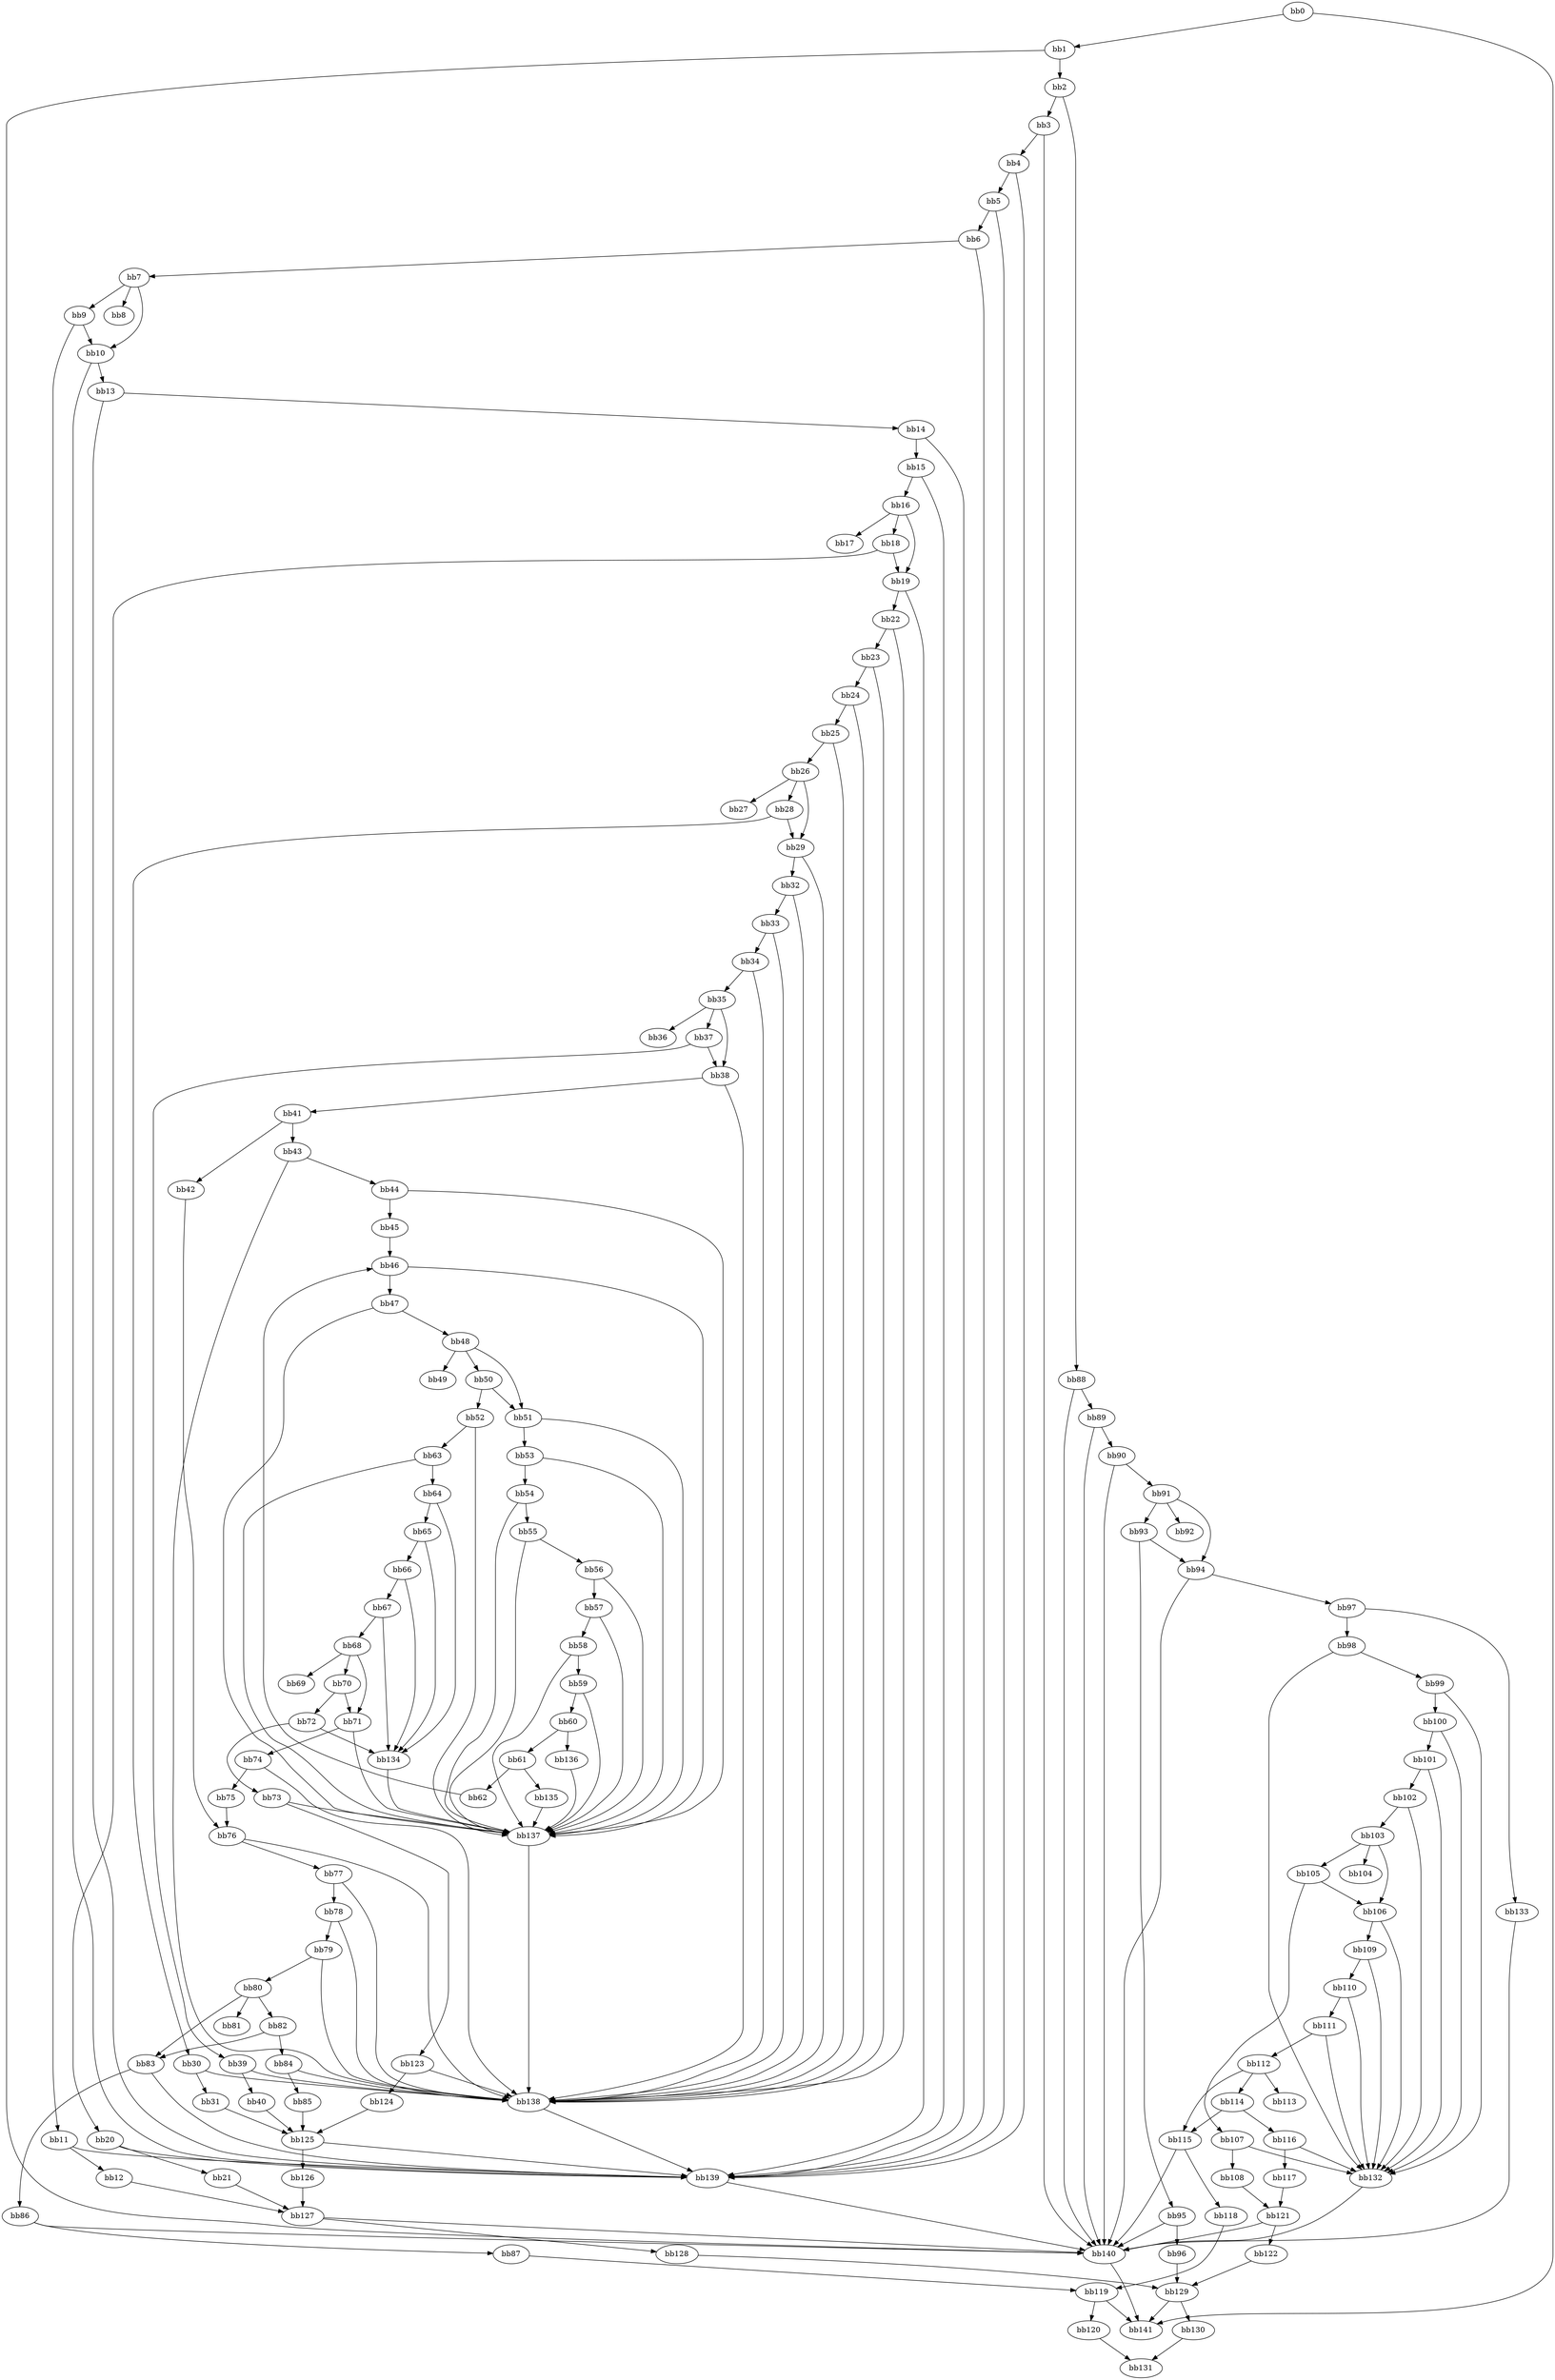 digraph {
    0 [ label = "bb0\l" ]
    1 [ label = "bb1\l" ]
    2 [ label = "bb2\l" ]
    3 [ label = "bb3\l" ]
    4 [ label = "bb4\l" ]
    5 [ label = "bb5\l" ]
    6 [ label = "bb6\l" ]
    7 [ label = "bb7\l" ]
    8 [ label = "bb8\l" ]
    9 [ label = "bb9\l" ]
    10 [ label = "bb10\l" ]
    11 [ label = "bb11\l" ]
    12 [ label = "bb12\l" ]
    13 [ label = "bb13\l" ]
    14 [ label = "bb14\l" ]
    15 [ label = "bb15\l" ]
    16 [ label = "bb16\l" ]
    17 [ label = "bb17\l" ]
    18 [ label = "bb18\l" ]
    19 [ label = "bb19\l" ]
    20 [ label = "bb20\l" ]
    21 [ label = "bb21\l" ]
    22 [ label = "bb22\l" ]
    23 [ label = "bb23\l" ]
    24 [ label = "bb24\l" ]
    25 [ label = "bb25\l" ]
    26 [ label = "bb26\l" ]
    27 [ label = "bb27\l" ]
    28 [ label = "bb28\l" ]
    29 [ label = "bb29\l" ]
    30 [ label = "bb30\l" ]
    31 [ label = "bb31\l" ]
    32 [ label = "bb32\l" ]
    33 [ label = "bb33\l" ]
    34 [ label = "bb34\l" ]
    35 [ label = "bb35\l" ]
    36 [ label = "bb36\l" ]
    37 [ label = "bb37\l" ]
    38 [ label = "bb38\l" ]
    39 [ label = "bb39\l" ]
    40 [ label = "bb40\l" ]
    41 [ label = "bb41\l" ]
    42 [ label = "bb42\l" ]
    43 [ label = "bb43\l" ]
    44 [ label = "bb44\l" ]
    45 [ label = "bb45\l" ]
    46 [ label = "bb46\l" ]
    47 [ label = "bb47\l" ]
    48 [ label = "bb48\l" ]
    49 [ label = "bb49\l" ]
    50 [ label = "bb50\l" ]
    51 [ label = "bb51\l" ]
    52 [ label = "bb52\l" ]
    53 [ label = "bb53\l" ]
    54 [ label = "bb54\l" ]
    55 [ label = "bb55\l" ]
    56 [ label = "bb56\l" ]
    57 [ label = "bb57\l" ]
    58 [ label = "bb58\l" ]
    59 [ label = "bb59\l" ]
    60 [ label = "bb60\l" ]
    61 [ label = "bb61\l" ]
    62 [ label = "bb62\l" ]
    63 [ label = "bb63\l" ]
    64 [ label = "bb64\l" ]
    65 [ label = "bb65\l" ]
    66 [ label = "bb66\l" ]
    67 [ label = "bb67\l" ]
    68 [ label = "bb68\l" ]
    69 [ label = "bb69\l" ]
    70 [ label = "bb70\l" ]
    71 [ label = "bb71\l" ]
    72 [ label = "bb72\l" ]
    73 [ label = "bb73\l" ]
    74 [ label = "bb74\l" ]
    75 [ label = "bb75\l" ]
    76 [ label = "bb76\l" ]
    77 [ label = "bb77\l" ]
    78 [ label = "bb78\l" ]
    79 [ label = "bb79\l" ]
    80 [ label = "bb80\l" ]
    81 [ label = "bb81\l" ]
    82 [ label = "bb82\l" ]
    83 [ label = "bb83\l" ]
    84 [ label = "bb84\l" ]
    85 [ label = "bb85\l" ]
    86 [ label = "bb86\l" ]
    87 [ label = "bb87\l" ]
    88 [ label = "bb88\l" ]
    89 [ label = "bb89\l" ]
    90 [ label = "bb90\l" ]
    91 [ label = "bb91\l" ]
    92 [ label = "bb92\l" ]
    93 [ label = "bb93\l" ]
    94 [ label = "bb94\l" ]
    95 [ label = "bb95\l" ]
    96 [ label = "bb96\l" ]
    97 [ label = "bb97\l" ]
    98 [ label = "bb98\l" ]
    99 [ label = "bb99\l" ]
    100 [ label = "bb100\l" ]
    101 [ label = "bb101\l" ]
    102 [ label = "bb102\l" ]
    103 [ label = "bb103\l" ]
    104 [ label = "bb104\l" ]
    105 [ label = "bb105\l" ]
    106 [ label = "bb106\l" ]
    107 [ label = "bb107\l" ]
    108 [ label = "bb108\l" ]
    109 [ label = "bb109\l" ]
    110 [ label = "bb110\l" ]
    111 [ label = "bb111\l" ]
    112 [ label = "bb112\l" ]
    113 [ label = "bb113\l" ]
    114 [ label = "bb114\l" ]
    115 [ label = "bb115\l" ]
    116 [ label = "bb116\l" ]
    117 [ label = "bb117\l" ]
    118 [ label = "bb118\l" ]
    119 [ label = "bb119\l" ]
    120 [ label = "bb120\l" ]
    121 [ label = "bb121\l" ]
    122 [ label = "bb122\l" ]
    123 [ label = "bb123\l" ]
    124 [ label = "bb124\l" ]
    125 [ label = "bb125\l" ]
    126 [ label = "bb126\l" ]
    127 [ label = "bb127\l" ]
    128 [ label = "bb128\l" ]
    129 [ label = "bb129\l" ]
    130 [ label = "bb130\l" ]
    131 [ label = "bb131\l" ]
    132 [ label = "bb132\l" ]
    133 [ label = "bb133\l" ]
    134 [ label = "bb134\l" ]
    135 [ label = "bb135\l" ]
    136 [ label = "bb136\l" ]
    137 [ label = "bb137\l" ]
    138 [ label = "bb138\l" ]
    139 [ label = "bb139\l" ]
    140 [ label = "bb140\l" ]
    141 [ label = "bb141\l" ]
    0 -> 1 [ ]
    0 -> 141 [ ]
    1 -> 2 [ ]
    1 -> 140 [ ]
    2 -> 3 [ ]
    2 -> 88 [ ]
    3 -> 4 [ ]
    3 -> 140 [ ]
    4 -> 5 [ ]
    4 -> 139 [ ]
    5 -> 6 [ ]
    5 -> 139 [ ]
    6 -> 7 [ ]
    6 -> 139 [ ]
    7 -> 8 [ ]
    7 -> 9 [ ]
    7 -> 10 [ ]
    9 -> 10 [ ]
    9 -> 11 [ ]
    10 -> 13 [ ]
    10 -> 139 [ ]
    11 -> 12 [ ]
    11 -> 139 [ ]
    12 -> 127 [ ]
    13 -> 14 [ ]
    13 -> 139 [ ]
    14 -> 15 [ ]
    14 -> 139 [ ]
    15 -> 16 [ ]
    15 -> 139 [ ]
    16 -> 17 [ ]
    16 -> 18 [ ]
    16 -> 19 [ ]
    18 -> 19 [ ]
    18 -> 20 [ ]
    19 -> 22 [ ]
    19 -> 139 [ ]
    20 -> 21 [ ]
    20 -> 139 [ ]
    21 -> 127 [ ]
    22 -> 23 [ ]
    22 -> 138 [ ]
    23 -> 24 [ ]
    23 -> 138 [ ]
    24 -> 25 [ ]
    24 -> 138 [ ]
    25 -> 26 [ ]
    25 -> 138 [ ]
    26 -> 27 [ ]
    26 -> 28 [ ]
    26 -> 29 [ ]
    28 -> 29 [ ]
    28 -> 30 [ ]
    29 -> 32 [ ]
    29 -> 138 [ ]
    30 -> 31 [ ]
    30 -> 138 [ ]
    31 -> 125 [ ]
    32 -> 33 [ ]
    32 -> 138 [ ]
    33 -> 34 [ ]
    33 -> 138 [ ]
    34 -> 35 [ ]
    34 -> 138 [ ]
    35 -> 36 [ ]
    35 -> 37 [ ]
    35 -> 38 [ ]
    37 -> 38 [ ]
    37 -> 39 [ ]
    38 -> 41 [ ]
    38 -> 138 [ ]
    39 -> 40 [ ]
    39 -> 138 [ ]
    40 -> 125 [ ]
    41 -> 42 [ ]
    41 -> 43 [ ]
    42 -> 76 [ ]
    43 -> 44 [ ]
    43 -> 138 [ ]
    44 -> 45 [ ]
    44 -> 137 [ ]
    45 -> 46 [ ]
    46 -> 47 [ ]
    46 -> 137 [ ]
    47 -> 48 [ ]
    47 -> 137 [ ]
    48 -> 49 [ ]
    48 -> 50 [ ]
    48 -> 51 [ ]
    50 -> 51 [ ]
    50 -> 52 [ ]
    51 -> 53 [ ]
    51 -> 137 [ ]
    52 -> 63 [ ]
    52 -> 137 [ ]
    53 -> 54 [ ]
    53 -> 137 [ ]
    54 -> 55 [ ]
    54 -> 137 [ ]
    55 -> 56 [ ]
    55 -> 137 [ ]
    56 -> 57 [ ]
    56 -> 137 [ ]
    57 -> 58 [ ]
    57 -> 137 [ ]
    58 -> 59 [ ]
    58 -> 137 [ ]
    59 -> 60 [ ]
    59 -> 137 [ ]
    60 -> 61 [ ]
    60 -> 136 [ ]
    61 -> 62 [ ]
    61 -> 135 [ ]
    62 -> 46 [ ]
    63 -> 64 [ ]
    63 -> 137 [ ]
    64 -> 65 [ ]
    64 -> 134 [ ]
    65 -> 66 [ ]
    65 -> 134 [ ]
    66 -> 67 [ ]
    66 -> 134 [ ]
    67 -> 68 [ ]
    67 -> 134 [ ]
    68 -> 69 [ ]
    68 -> 70 [ ]
    68 -> 71 [ ]
    70 -> 71 [ ]
    70 -> 72 [ ]
    71 -> 74 [ ]
    71 -> 137 [ ]
    72 -> 73 [ ]
    72 -> 134 [ ]
    73 -> 123 [ ]
    73 -> 137 [ ]
    74 -> 75 [ ]
    74 -> 138 [ ]
    75 -> 76 [ ]
    76 -> 77 [ ]
    76 -> 138 [ ]
    77 -> 78 [ ]
    77 -> 138 [ ]
    78 -> 79 [ ]
    78 -> 138 [ ]
    79 -> 80 [ ]
    79 -> 138 [ ]
    80 -> 81 [ ]
    80 -> 82 [ ]
    80 -> 83 [ ]
    82 -> 83 [ ]
    82 -> 84 [ ]
    83 -> 86 [ ]
    83 -> 139 [ ]
    84 -> 85 [ ]
    84 -> 138 [ ]
    85 -> 125 [ ]
    86 -> 87 [ ]
    86 -> 140 [ ]
    87 -> 119 [ ]
    88 -> 89 [ ]
    88 -> 140 [ ]
    89 -> 90 [ ]
    89 -> 140 [ ]
    90 -> 91 [ ]
    90 -> 140 [ ]
    91 -> 92 [ ]
    91 -> 93 [ ]
    91 -> 94 [ ]
    93 -> 94 [ ]
    93 -> 95 [ ]
    94 -> 97 [ ]
    94 -> 140 [ ]
    95 -> 96 [ ]
    95 -> 140 [ ]
    96 -> 129 [ ]
    97 -> 98 [ ]
    97 -> 133 [ ]
    98 -> 99 [ ]
    98 -> 132 [ ]
    99 -> 100 [ ]
    99 -> 132 [ ]
    100 -> 101 [ ]
    100 -> 132 [ ]
    101 -> 102 [ ]
    101 -> 132 [ ]
    102 -> 103 [ ]
    102 -> 132 [ ]
    103 -> 104 [ ]
    103 -> 105 [ ]
    103 -> 106 [ ]
    105 -> 106 [ ]
    105 -> 107 [ ]
    106 -> 109 [ ]
    106 -> 132 [ ]
    107 -> 108 [ ]
    107 -> 132 [ ]
    108 -> 121 [ ]
    109 -> 110 [ ]
    109 -> 132 [ ]
    110 -> 111 [ ]
    110 -> 132 [ ]
    111 -> 112 [ ]
    111 -> 132 [ ]
    112 -> 113 [ ]
    112 -> 114 [ ]
    112 -> 115 [ ]
    114 -> 115 [ ]
    114 -> 116 [ ]
    115 -> 118 [ ]
    115 -> 140 [ ]
    116 -> 117 [ ]
    116 -> 132 [ ]
    117 -> 121 [ ]
    118 -> 119 [ ]
    119 -> 120 [ ]
    119 -> 141 [ ]
    120 -> 131 [ ]
    121 -> 122 [ ]
    121 -> 140 [ ]
    122 -> 129 [ ]
    123 -> 124 [ ]
    123 -> 138 [ ]
    124 -> 125 [ ]
    125 -> 126 [ ]
    125 -> 139 [ ]
    126 -> 127 [ ]
    127 -> 128 [ ]
    127 -> 140 [ ]
    128 -> 129 [ ]
    129 -> 130 [ ]
    129 -> 141 [ ]
    130 -> 131 [ ]
    132 -> 140 [ ]
    133 -> 140 [ ]
    134 -> 137 [ ]
    135 -> 137 [ ]
    136 -> 137 [ ]
    137 -> 138 [ ]
    138 -> 139 [ ]
    139 -> 140 [ ]
    140 -> 141 [ ]
}

